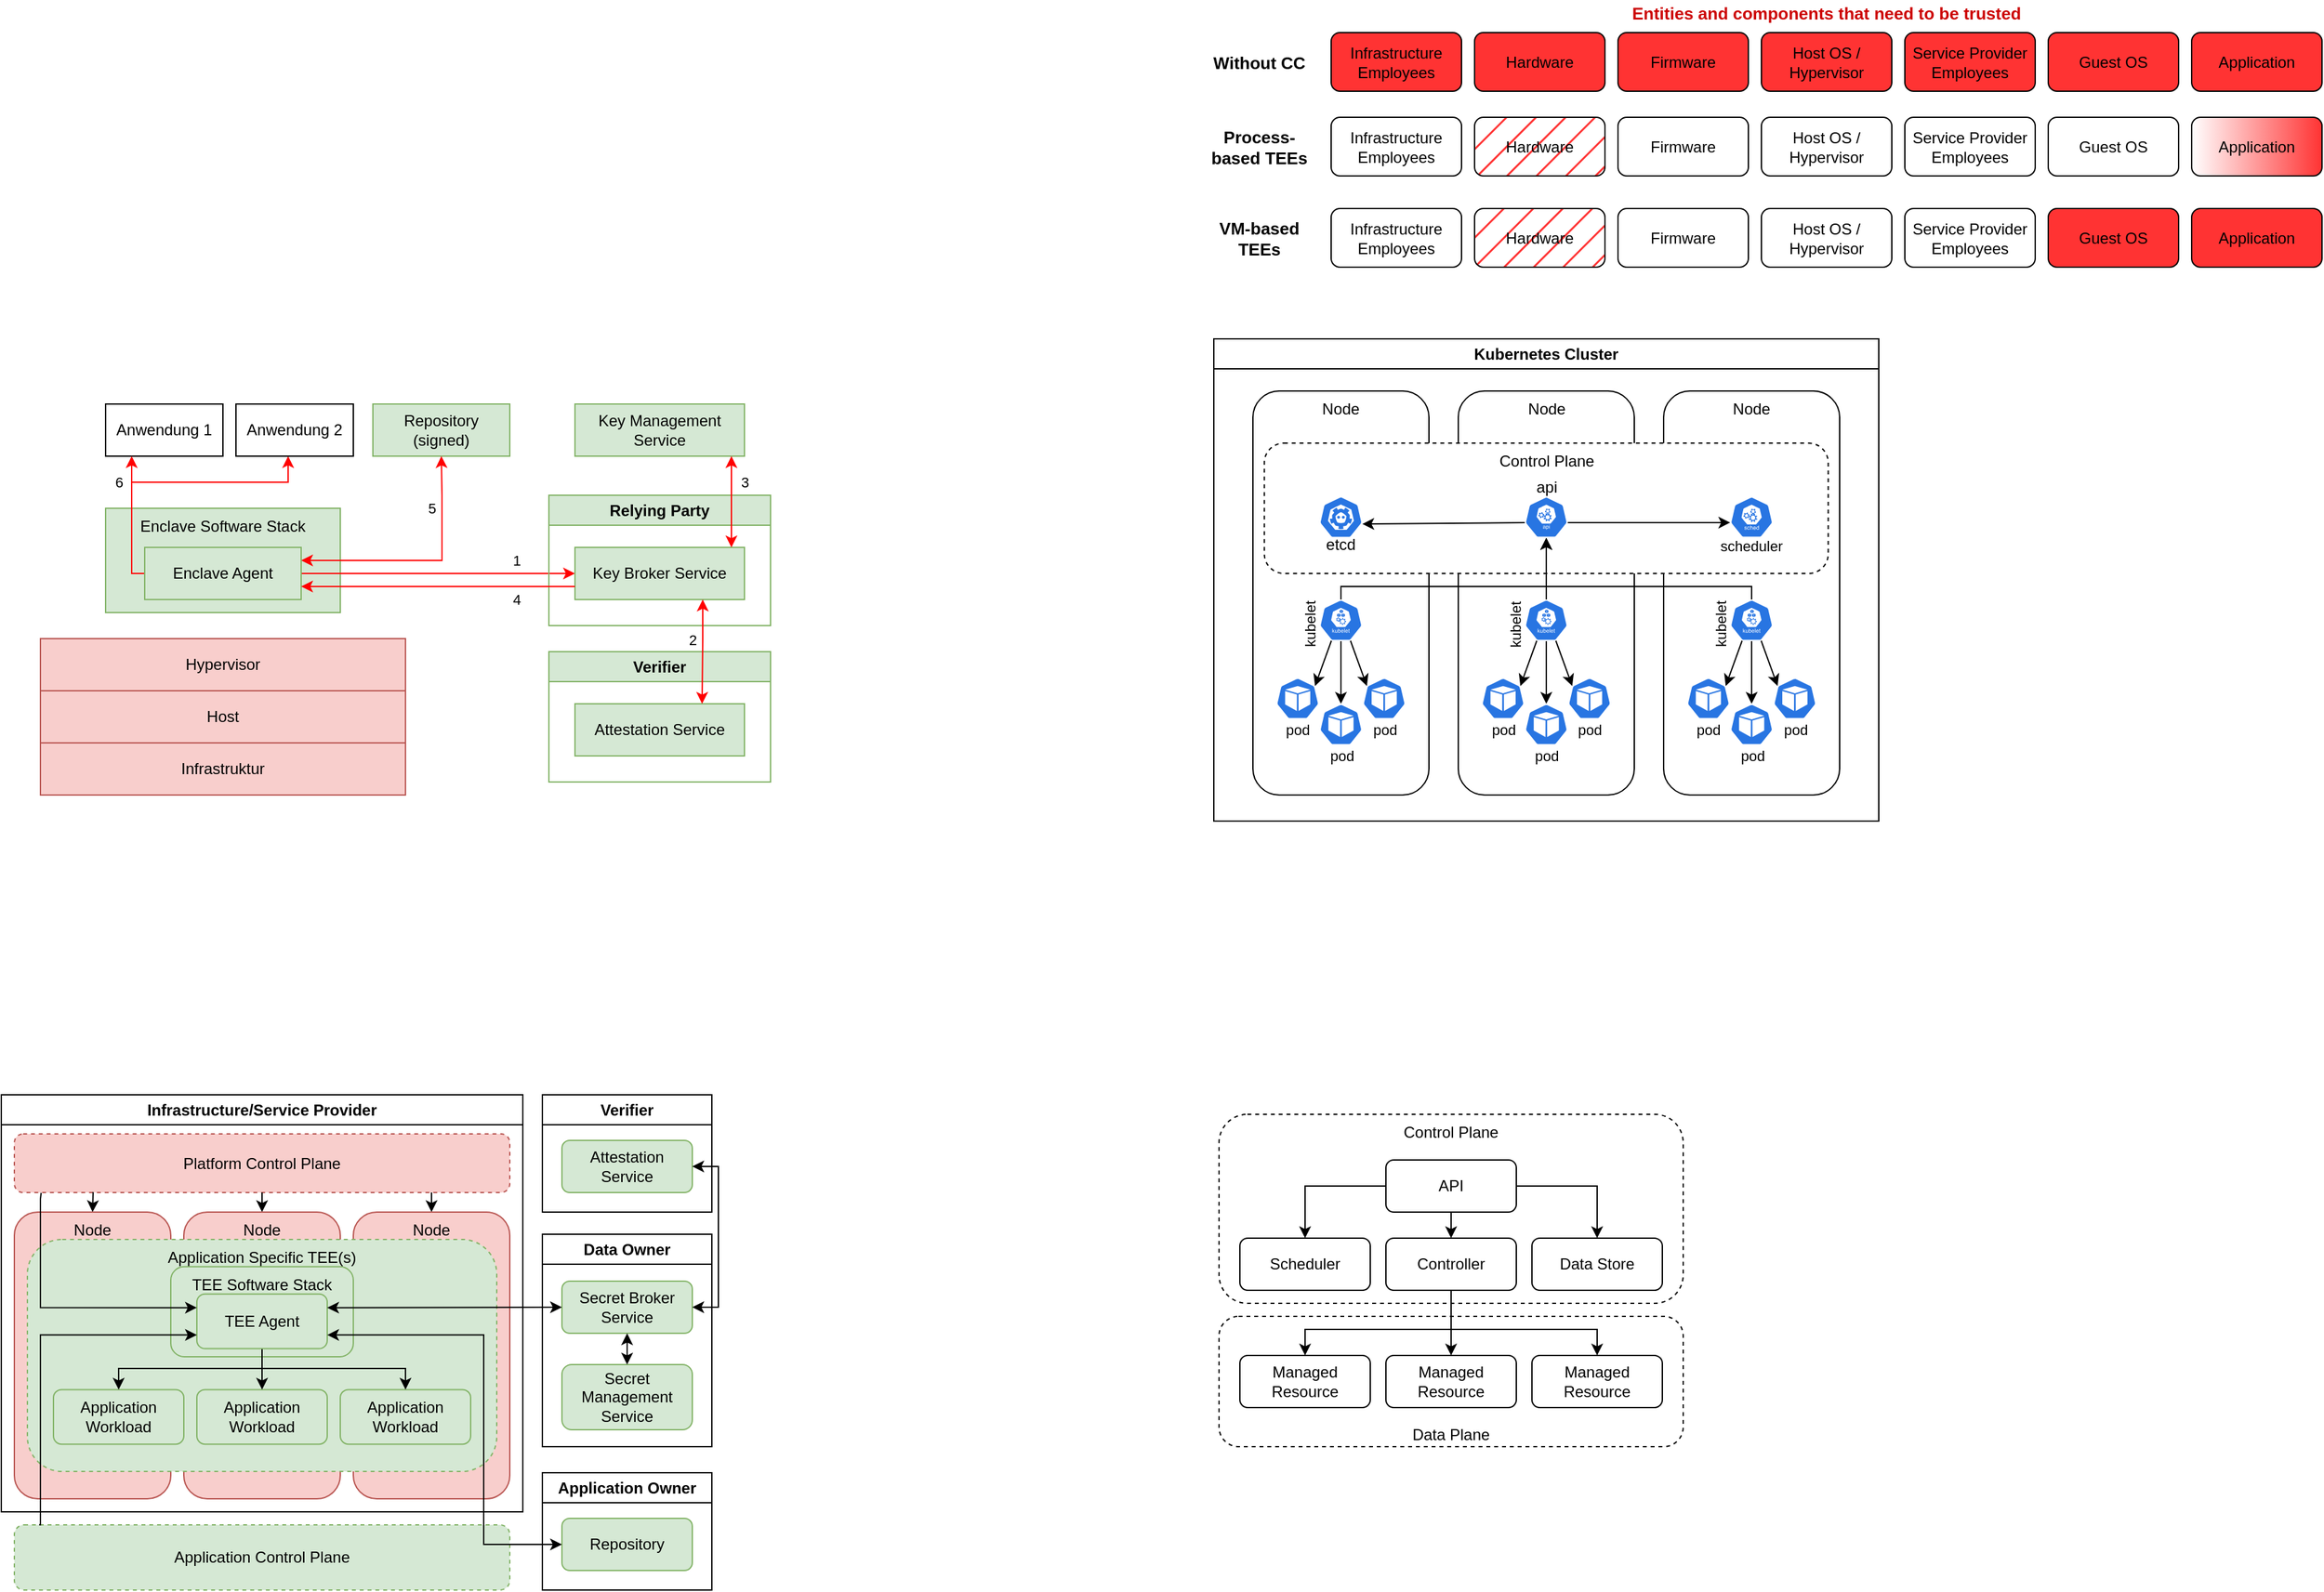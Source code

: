 <mxfile version="20.6.2" type="device"><diagram id="3nNxHnym-LV42MFDgOy3" name="Page-1"><mxGraphModel dx="799" dy="453" grid="0" gridSize="10" guides="1" tooltips="1" connect="1" arrows="1" fold="1" page="1" pageScale="1" pageWidth="1100" pageHeight="850" background="#ffffff" math="0" shadow="0"><root><mxCell id="0"/><mxCell id="1" parent="0"/><mxCell id="WPXSAN6W_i_nBRVgx_jo-25" value="" style="group" vertex="1" connectable="0" parent="1"><mxGeometry x="1164" y="1060" width="356" height="100" as="geometry"/></mxCell><mxCell id="1ecntFqTL9vWvyskOB8F-83" value="Data Plane" style="rounded=1;whiteSpace=wrap;html=1;dashed=1;verticalAlign=bottom;" parent="WPXSAN6W_i_nBRVgx_jo-25" vertex="1"><mxGeometry width="356" height="100" as="geometry"/></mxCell><mxCell id="1ecntFqTL9vWvyskOB8F-84" value="Managed Resource" style="rounded=1;whiteSpace=wrap;html=1;" parent="WPXSAN6W_i_nBRVgx_jo-25" vertex="1"><mxGeometry x="128" y="30" width="100" height="40" as="geometry"/></mxCell><mxCell id="1ecntFqTL9vWvyskOB8F-85" value="Managed Resource" style="rounded=1;whiteSpace=wrap;html=1;" parent="WPXSAN6W_i_nBRVgx_jo-25" vertex="1"><mxGeometry x="16" y="30" width="100" height="40" as="geometry"/></mxCell><mxCell id="1ecntFqTL9vWvyskOB8F-86" value="Managed Resource" style="rounded=1;whiteSpace=wrap;html=1;" parent="WPXSAN6W_i_nBRVgx_jo-25" vertex="1"><mxGeometry x="240" y="30" width="100" height="40" as="geometry"/></mxCell><mxCell id="1ecntFqTL9vWvyskOB8F-71" value="Control Plane" style="rounded=1;whiteSpace=wrap;html=1;dashed=1;verticalAlign=top;" parent="1" vertex="1"><mxGeometry x="1164" y="905" width="356" height="145" as="geometry"/></mxCell><mxCell id="14lcgv1BpYHz5xUQSlz0-1" value="Infrastruktur" style="rounded=0;whiteSpace=wrap;html=1;fillColor=#f8cecc;strokeColor=#b85450;" parent="1" vertex="1"><mxGeometry x="260" y="620" width="280" height="40" as="geometry"/></mxCell><mxCell id="14lcgv1BpYHz5xUQSlz0-2" value="Host " style="rounded=0;whiteSpace=wrap;html=1;fillColor=#f8cecc;strokeColor=#b85450;" parent="1" vertex="1"><mxGeometry x="260" y="580" width="280" height="40" as="geometry"/></mxCell><mxCell id="14lcgv1BpYHz5xUQSlz0-3" value="Hypervisor" style="rounded=0;whiteSpace=wrap;html=1;fillColor=#f8cecc;strokeColor=#b85450;" parent="1" vertex="1"><mxGeometry x="260" y="540" width="280" height="40" as="geometry"/></mxCell><mxCell id="14lcgv1BpYHz5xUQSlz0-7" value="&lt;div&gt;Anwendung 1&lt;br&gt;&lt;/div&gt;" style="rounded=0;whiteSpace=wrap;html=1;" parent="1" vertex="1"><mxGeometry x="310" y="360" width="90" height="40" as="geometry"/></mxCell><mxCell id="14lcgv1BpYHz5xUQSlz0-8" value="Repository&lt;br&gt;(signed)" style="rounded=0;whiteSpace=wrap;html=1;fillColor=#d5e8d4;strokeColor=#82b366;" parent="1" vertex="1"><mxGeometry x="515" y="360" width="105" height="40" as="geometry"/></mxCell><mxCell id="14lcgv1BpYHz5xUQSlz0-9" value="Enclave Software Stack" style="rounded=0;whiteSpace=wrap;html=1;verticalAlign=top;fillColor=#d5e8d4;strokeColor=#82b366;" parent="1" vertex="1"><mxGeometry x="310" y="440" width="180" height="80" as="geometry"/></mxCell><mxCell id="14lcgv1BpYHz5xUQSlz0-12" style="edgeStyle=orthogonalEdgeStyle;rounded=0;orthogonalLoop=1;jettySize=auto;html=1;fillColor=#e51400;strokeColor=#FF0000;" parent="1" source="14lcgv1BpYHz5xUQSlz0-10" edge="1"><mxGeometry relative="1" as="geometry"><mxPoint x="330" y="400" as="targetPoint"/><Array as="points"><mxPoint x="330" y="490"/><mxPoint x="330" y="400"/></Array></mxGeometry></mxCell><mxCell id="14lcgv1BpYHz5xUQSlz0-16" style="edgeStyle=orthogonalEdgeStyle;rounded=0;orthogonalLoop=1;jettySize=auto;html=1;strokeColor=#FF0000;fontColor=#FF0000;entryX=0.5;entryY=1;entryDx=0;entryDy=0;startArrow=classic;startFill=1;" parent="1" source="14lcgv1BpYHz5xUQSlz0-10" target="14lcgv1BpYHz5xUQSlz0-8" edge="1"><mxGeometry relative="1" as="geometry"><Array as="points"><mxPoint x="568" y="480"/><mxPoint x="568" y="430"/></Array></mxGeometry></mxCell><mxCell id="14lcgv1BpYHz5xUQSlz0-30" value="5" style="edgeLabel;html=1;align=center;verticalAlign=middle;resizable=0;points=[];fontColor=#000000;" parent="14lcgv1BpYHz5xUQSlz0-16" vertex="1" connectable="0"><mxGeometry x="0.559" y="-1" relative="1" as="geometry"><mxPoint x="-9" y="-1" as="offset"/></mxGeometry></mxCell><mxCell id="14lcgv1BpYHz5xUQSlz0-18" style="edgeStyle=orthogonalEdgeStyle;rounded=0;orthogonalLoop=1;jettySize=auto;html=1;exitX=1;exitY=0.5;exitDx=0;exitDy=0;entryX=0;entryY=0.5;entryDx=0;entryDy=0;strokeColor=#FF0000;fontColor=#FF0000;" parent="1" source="14lcgv1BpYHz5xUQSlz0-10" target="14lcgv1BpYHz5xUQSlz0-20" edge="1"><mxGeometry relative="1" as="geometry"><mxPoint x="600" y="490" as="targetPoint"/><Array as="points"/></mxGeometry></mxCell><mxCell id="14lcgv1BpYHz5xUQSlz0-25" value="&lt;div&gt;1&lt;/div&gt;" style="edgeLabel;html=1;align=center;verticalAlign=middle;resizable=0;points=[];fontColor=#000000;" parent="14lcgv1BpYHz5xUQSlz0-18" vertex="1" connectable="0"><mxGeometry x="0.678" relative="1" as="geometry"><mxPoint x="-11" y="-10" as="offset"/></mxGeometry></mxCell><mxCell id="14lcgv1BpYHz5xUQSlz0-35" style="edgeStyle=orthogonalEdgeStyle;rounded=0;orthogonalLoop=1;jettySize=auto;html=1;exitX=0;exitY=0.5;exitDx=0;exitDy=0;strokeColor=#FF0000;fontColor=#000000;startArrow=none;startFill=0;" parent="1" source="14lcgv1BpYHz5xUQSlz0-10" target="14lcgv1BpYHz5xUQSlz0-11" edge="1"><mxGeometry relative="1" as="geometry"><Array as="points"><mxPoint x="330" y="490"/><mxPoint x="330" y="420"/><mxPoint x="450" y="420"/></Array></mxGeometry></mxCell><mxCell id="14lcgv1BpYHz5xUQSlz0-36" value="&lt;div&gt;6&lt;/div&gt;" style="edgeLabel;html=1;align=center;verticalAlign=middle;resizable=0;points=[];fontColor=#000000;" parent="14lcgv1BpYHz5xUQSlz0-35" vertex="1" connectable="0"><mxGeometry x="-0.37" relative="1" as="geometry"><mxPoint x="-10" y="-11" as="offset"/></mxGeometry></mxCell><mxCell id="14lcgv1BpYHz5xUQSlz0-10" value="Enclave Agent" style="rounded=0;whiteSpace=wrap;html=1;fillColor=#d5e8d4;strokeColor=#82b366;" parent="1" vertex="1"><mxGeometry x="340" y="470" width="120" height="40" as="geometry"/></mxCell><mxCell id="14lcgv1BpYHz5xUQSlz0-11" value="&lt;div&gt;Anwendung 2&lt;br&gt;&lt;/div&gt;" style="rounded=0;whiteSpace=wrap;html=1;" parent="1" vertex="1"><mxGeometry x="410" y="360" width="90" height="40" as="geometry"/></mxCell><mxCell id="14lcgv1BpYHz5xUQSlz0-19" value="Relying Party" style="swimlane;whiteSpace=wrap;html=1;fillColor=#d5e8d4;strokeColor=#82b366;swimlaneLine=1;" parent="1" vertex="1"><mxGeometry x="650" y="430" width="170" height="100" as="geometry"><mxRectangle x="450" y="230" width="120" height="30" as="alternateBounds"/></mxGeometry></mxCell><mxCell id="14lcgv1BpYHz5xUQSlz0-20" value="Key Broker Service" style="rounded=0;whiteSpace=wrap;html=1;fillColor=#d5e8d4;strokeColor=#82b366;" parent="14lcgv1BpYHz5xUQSlz0-19" vertex="1"><mxGeometry x="20" y="40" width="130" height="40" as="geometry"/></mxCell><mxCell id="14lcgv1BpYHz5xUQSlz0-21" value="Verifier" style="swimlane;whiteSpace=wrap;html=1;fillColor=#d5e8d4;strokeColor=#82b366;" parent="1" vertex="1"><mxGeometry x="650" y="550" width="170" height="100" as="geometry"/></mxCell><mxCell id="14lcgv1BpYHz5xUQSlz0-22" value="Attestation Service" style="rounded=0;whiteSpace=wrap;html=1;fillColor=#d5e8d4;strokeColor=#82b366;" parent="14lcgv1BpYHz5xUQSlz0-21" vertex="1"><mxGeometry x="20" y="40" width="130" height="40" as="geometry"/></mxCell><mxCell id="14lcgv1BpYHz5xUQSlz0-23" style="edgeStyle=orthogonalEdgeStyle;rounded=0;orthogonalLoop=1;jettySize=auto;html=1;entryX=0.75;entryY=0;entryDx=0;entryDy=0;strokeColor=#FF0000;fontColor=#000000;startArrow=classic;startFill=1;" parent="1" source="14lcgv1BpYHz5xUQSlz0-20" target="14lcgv1BpYHz5xUQSlz0-22" edge="1"><mxGeometry relative="1" as="geometry"><Array as="points"><mxPoint x="768" y="540"/><mxPoint x="768" y="540"/></Array></mxGeometry></mxCell><mxCell id="14lcgv1BpYHz5xUQSlz0-26" value="2" style="edgeLabel;html=1;align=center;verticalAlign=middle;resizable=0;points=[];fontColor=#000000;" parent="14lcgv1BpYHz5xUQSlz0-23" vertex="1" connectable="0"><mxGeometry x="-0.296" relative="1" as="geometry"><mxPoint x="-8" y="2" as="offset"/></mxGeometry></mxCell><mxCell id="14lcgv1BpYHz5xUQSlz0-24" style="edgeStyle=orthogonalEdgeStyle;rounded=0;orthogonalLoop=1;jettySize=auto;html=1;exitX=0;exitY=0.75;exitDx=0;exitDy=0;entryX=1;entryY=0.75;entryDx=0;entryDy=0;strokeColor=#FF0000;fontColor=#000000;startArrow=none;startFill=0;" parent="1" source="14lcgv1BpYHz5xUQSlz0-20" target="14lcgv1BpYHz5xUQSlz0-10" edge="1"><mxGeometry relative="1" as="geometry"/></mxCell><mxCell id="14lcgv1BpYHz5xUQSlz0-29" value="4" style="edgeLabel;html=1;align=center;verticalAlign=middle;resizable=0;points=[];fontColor=#000000;" parent="14lcgv1BpYHz5xUQSlz0-24" vertex="1" connectable="0"><mxGeometry x="-0.215" y="1" relative="1" as="geometry"><mxPoint x="37" y="9" as="offset"/></mxGeometry></mxCell><mxCell id="14lcgv1BpYHz5xUQSlz0-27" value="Key Management Service" style="rounded=0;whiteSpace=wrap;html=1;fillColor=#d5e8d4;strokeColor=#82b366;" parent="1" vertex="1"><mxGeometry x="670" y="360" width="130" height="40" as="geometry"/></mxCell><mxCell id="14lcgv1BpYHz5xUQSlz0-28" value="3" style="edgeStyle=orthogonalEdgeStyle;rounded=0;orthogonalLoop=1;jettySize=auto;html=1;strokeColor=#FF0000;fontColor=#000000;startArrow=classic;startFill=1;" parent="1" edge="1"><mxGeometry x="0.429" y="-10" relative="1" as="geometry"><mxPoint x="790" y="470" as="sourcePoint"/><mxPoint x="790" y="400" as="targetPoint"/><Array as="points"><mxPoint x="790" y="470"/><mxPoint x="790" y="400"/></Array><mxPoint as="offset"/></mxGeometry></mxCell><mxCell id="5Of77CQI6_TsfsbIJrK--39" value="Without CC" style="text;html=1;strokeColor=none;fillColor=none;align=center;verticalAlign=middle;whiteSpace=wrap;rounded=0;fillStyle=auto;fontSize=13;fontStyle=1" parent="1" vertex="1"><mxGeometry x="1150" y="82.5" width="90" height="30" as="geometry"/></mxCell><mxCell id="5Of77CQI6_TsfsbIJrK--40" value="Infrastructure Employees" style="rounded=1;whiteSpace=wrap;html=1;fillStyle=solid;fillColor=#FF3333;" parent="1" vertex="1"><mxGeometry x="1250" y="75" width="100" height="45" as="geometry"/></mxCell><mxCell id="5Of77CQI6_TsfsbIJrK--41" value="Hardware" style="rounded=1;whiteSpace=wrap;html=1;fillStyle=solid;fillColor=#FF3333;" parent="1" vertex="1"><mxGeometry x="1360" y="75" width="100" height="45" as="geometry"/></mxCell><mxCell id="5Of77CQI6_TsfsbIJrK--42" value="Firmware" style="rounded=1;whiteSpace=wrap;html=1;fillStyle=solid;fillColor=#FF3333;" parent="1" vertex="1"><mxGeometry x="1470" y="75" width="100" height="45" as="geometry"/></mxCell><mxCell id="5Of77CQI6_TsfsbIJrK--43" value="Host OS / Hypervisor" style="rounded=1;whiteSpace=wrap;html=1;fillStyle=solid;fillColor=#FF3333;" parent="1" vertex="1"><mxGeometry x="1580" y="75" width="100" height="45" as="geometry"/></mxCell><mxCell id="5Of77CQI6_TsfsbIJrK--44" value="Service Provider Employees" style="rounded=1;whiteSpace=wrap;html=1;fillStyle=solid;fillColor=#FF3333;" parent="1" vertex="1"><mxGeometry x="1690" y="75" width="100" height="45" as="geometry"/></mxCell><mxCell id="5Of77CQI6_TsfsbIJrK--45" value="Guest OS&lt;span style=&quot;color: rgba(0, 0, 0, 0); font-family: monospace; font-size: 0px; text-align: start;&quot;&gt;%3CmxGraphModel%3E%3Croot%3E%3CmxCell%20id%3D%220%22%2F%3E%3CmxCell%20id%3D%221%22%20parent%3D%220%22%2F%3E%3CmxCell%20id%3D%222%22%20value%3D%22CPU%22%20style%3D%22rounded%3D1%3BwhiteSpace%3Dwrap%3Bhtml%3D1%3BfillStyle%3Dauto%3BfillColor%3D%23FF3333%3B%22%20vertex%3D%221%22%20parent%3D%221%22%3E%3CmxGeometry%20x%3D%221320%22%20y%3D%2275%22%20width%3D%22100%22%20height%3D%2245%22%20as%3D%22geometry%22%2F%3E%3C%2FmxCell%3E%3C%2Froot%3E%3C%2FmxGraphModel%3E&lt;/span&gt;" style="rounded=1;whiteSpace=wrap;html=1;fillStyle=solid;fillColor=#FF3333;" parent="1" vertex="1"><mxGeometry x="1800" y="75" width="100" height="45" as="geometry"/></mxCell><mxCell id="5Of77CQI6_TsfsbIJrK--46" value="Application" style="rounded=1;whiteSpace=wrap;html=1;fillStyle=solid;fillColor=#FF3333;" parent="1" vertex="1"><mxGeometry x="1910" y="75" width="100" height="45" as="geometry"/></mxCell><mxCell id="5Of77CQI6_TsfsbIJrK--48" value="Process-based TEEs" style="text;html=1;strokeColor=none;fillColor=none;align=center;verticalAlign=middle;whiteSpace=wrap;rounded=0;fillStyle=auto;fontSize=13;fontStyle=1" parent="1" vertex="1"><mxGeometry x="1150" y="147.5" width="90" height="30" as="geometry"/></mxCell><mxCell id="5Of77CQI6_TsfsbIJrK--49" value="Infrastructure Employees" style="rounded=1;whiteSpace=wrap;html=1;fillStyle=auto;fillColor=#FFFFFF;" parent="1" vertex="1"><mxGeometry x="1250" y="140" width="100" height="45" as="geometry"/></mxCell><mxCell id="5Of77CQI6_TsfsbIJrK--50" value="Hardware" style="rounded=1;whiteSpace=wrap;html=1;fillStyle=hatch;fillColor=#FF3333;gradientColor=none;" parent="1" vertex="1"><mxGeometry x="1360" y="140" width="100" height="45" as="geometry"/></mxCell><mxCell id="5Of77CQI6_TsfsbIJrK--51" value="Firmware" style="rounded=1;whiteSpace=wrap;html=1;fillStyle=auto;fillColor=#FFFFFF;" parent="1" vertex="1"><mxGeometry x="1470" y="140" width="100" height="45" as="geometry"/></mxCell><mxCell id="5Of77CQI6_TsfsbIJrK--52" value="Host OS / Hypervisor" style="rounded=1;whiteSpace=wrap;html=1;fillStyle=auto;fillColor=#FFFFFF;" parent="1" vertex="1"><mxGeometry x="1580" y="140" width="100" height="45" as="geometry"/></mxCell><mxCell id="5Of77CQI6_TsfsbIJrK--53" value="Service Provider Employees" style="rounded=1;whiteSpace=wrap;html=1;fillStyle=auto;fillColor=#FFFFFF;" parent="1" vertex="1"><mxGeometry x="1690" y="140" width="100" height="45" as="geometry"/></mxCell><mxCell id="5Of77CQI6_TsfsbIJrK--54" value="Guest OS&lt;span style=&quot;color: rgba(0, 0, 0, 0); font-family: monospace; font-size: 0px; text-align: start;&quot;&gt;%3CmxGraphModel%3E%3Croot%3E%3CmxCell%20id%3D%220%22%2F%3E%3CmxCell%20id%3D%221%22%20parent%3D%220%22%2F%3E%3CmxCell%20id%3D%222%22%20value%3D%22CPU%22%20style%3D%22rounded%3D1%3BwhiteSpace%3Dwrap%3Bhtml%3D1%3BfillStyle%3Dauto%3BfillColor%3D%23FF3333%3B%22%20vertex%3D%221%22%20parent%3D%221%22%3E%3CmxGeometry%20x%3D%221320%22%20y%3D%2275%22%20width%3D%22100%22%20height%3D%2245%22%20as%3D%22geometry%22%2F%3E%3C%2FmxCell%3E%3C%2Froot%3E%3C%2FmxGraphModel%3E&lt;/span&gt;" style="rounded=1;whiteSpace=wrap;html=1;fillStyle=auto;fillColor=#FFFFFF;" parent="1" vertex="1"><mxGeometry x="1800" y="140" width="100" height="45" as="geometry"/></mxCell><mxCell id="5Of77CQI6_TsfsbIJrK--55" value="Application" style="rounded=1;whiteSpace=wrap;html=1;fillStyle=auto;fillColor=#FF3333;gradientColor=#FFFFFF;gradientDirection=west;" parent="1" vertex="1"><mxGeometry x="1910" y="140" width="100" height="45" as="geometry"/></mxCell><mxCell id="5Of77CQI6_TsfsbIJrK--56" value="VM-based TEEs" style="text;html=1;strokeColor=none;fillColor=none;align=center;verticalAlign=middle;whiteSpace=wrap;rounded=0;fillStyle=auto;fontSize=13;fontStyle=1" parent="1" vertex="1"><mxGeometry x="1150" y="217.5" width="90" height="30" as="geometry"/></mxCell><mxCell id="5Of77CQI6_TsfsbIJrK--57" value="Infrastructure Employees" style="rounded=1;whiteSpace=wrap;html=1;fillStyle=auto;" parent="1" vertex="1"><mxGeometry x="1250" y="210" width="100" height="45" as="geometry"/></mxCell><mxCell id="5Of77CQI6_TsfsbIJrK--58" value="Hardware" style="rounded=1;whiteSpace=wrap;html=1;fillStyle=hatch;fillColor=#FF3333;" parent="1" vertex="1"><mxGeometry x="1360" y="210" width="100" height="45" as="geometry"/></mxCell><mxCell id="5Of77CQI6_TsfsbIJrK--59" value="Firmware" style="rounded=1;whiteSpace=wrap;html=1;fillStyle=auto;" parent="1" vertex="1"><mxGeometry x="1470" y="210" width="100" height="45" as="geometry"/></mxCell><mxCell id="5Of77CQI6_TsfsbIJrK--60" value="Host OS / Hypervisor" style="rounded=1;whiteSpace=wrap;html=1;fillStyle=auto;" parent="1" vertex="1"><mxGeometry x="1580" y="210" width="100" height="45" as="geometry"/></mxCell><mxCell id="5Of77CQI6_TsfsbIJrK--61" value="Service Provider Employees" style="rounded=1;whiteSpace=wrap;html=1;fillStyle=auto;" parent="1" vertex="1"><mxGeometry x="1690" y="210" width="100" height="45" as="geometry"/></mxCell><mxCell id="5Of77CQI6_TsfsbIJrK--62" value="Guest OS&lt;span style=&quot;color: rgba(0, 0, 0, 0); font-family: monospace; font-size: 0px; text-align: start;&quot;&gt;%3CmxGraphModel%3E%3Croot%3E%3CmxCell%20id%3D%220%22%2F%3E%3CmxCell%20id%3D%221%22%20parent%3D%220%22%2F%3E%3CmxCell%20id%3D%222%22%20value%3D%22CPU%22%20style%3D%22rounded%3D1%3BwhiteSpace%3Dwrap%3Bhtml%3D1%3BfillStyle%3Dauto%3BfillColor%3D%23FF3333%3B%22%20vertex%3D%221%22%20parent%3D%221%22%3E%3CmxGeometry%20x%3D%221320%22%20y%3D%2275%22%20width%3D%22100%22%20height%3D%2245%22%20as%3D%22geometry%22%2F%3E%3C%2FmxCell%3E%3C%2Froot%3E%3C%2FmxGraphModel%3E&lt;/span&gt;" style="rounded=1;whiteSpace=wrap;html=1;fillStyle=auto;fillColor=#FF3333;" parent="1" vertex="1"><mxGeometry x="1800" y="210" width="100" height="45" as="geometry"/></mxCell><mxCell id="5Of77CQI6_TsfsbIJrK--63" value="Application" style="rounded=1;whiteSpace=wrap;html=1;fillStyle=auto;fillColor=#FF3333;" parent="1" vertex="1"><mxGeometry x="1910" y="210" width="100" height="45" as="geometry"/></mxCell><mxCell id="5Of77CQI6_TsfsbIJrK--64" value="&lt;font style=&quot;font-size: 13px;&quot;&gt;Entities and components that need to be trusted&lt;/font&gt;" style="text;html=1;strokeColor=none;fillColor=none;align=center;verticalAlign=middle;whiteSpace=wrap;rounded=0;fillStyle=hatch;fontColor=#CC0000;fontSize=13;fontStyle=1" parent="1" vertex="1"><mxGeometry x="1250" y="50" width="760" height="20" as="geometry"/></mxCell><mxCell id="6fr8nCVrYFSTqTEvnkSv-3" value="Kubernetes Cluster" style="swimlane;whiteSpace=wrap;html=1;" parent="1" vertex="1"><mxGeometry x="1160" y="310" width="510" height="370" as="geometry"/></mxCell><mxCell id="6fr8nCVrYFSTqTEvnkSv-5" value="Node" style="rounded=1;whiteSpace=wrap;html=1;labelPosition=center;verticalLabelPosition=middle;align=center;verticalAlign=top;" parent="6fr8nCVrYFSTqTEvnkSv-3" vertex="1"><mxGeometry x="30" y="40" width="135" height="310" as="geometry"/></mxCell><mxCell id="6fr8nCVrYFSTqTEvnkSv-6" value="Node" style="rounded=1;whiteSpace=wrap;html=1;labelPosition=center;verticalLabelPosition=middle;align=center;verticalAlign=top;" parent="6fr8nCVrYFSTqTEvnkSv-3" vertex="1"><mxGeometry x="187.5" y="40" width="135" height="310" as="geometry"/></mxCell><mxCell id="6fr8nCVrYFSTqTEvnkSv-7" value="Node" style="rounded=1;whiteSpace=wrap;html=1;labelPosition=center;verticalLabelPosition=middle;align=center;verticalAlign=top;" parent="6fr8nCVrYFSTqTEvnkSv-3" vertex="1"><mxGeometry x="345" y="40" width="135" height="310" as="geometry"/></mxCell><mxCell id="6fr8nCVrYFSTqTEvnkSv-10" value="Control Plane" style="rounded=1;whiteSpace=wrap;html=1;dashed=1;verticalAlign=top;" parent="6fr8nCVrYFSTqTEvnkSv-3" vertex="1"><mxGeometry x="38.75" y="80" width="432.5" height="100" as="geometry"/></mxCell><mxCell id="6fr8nCVrYFSTqTEvnkSv-11" value="etcd" style="sketch=0;html=1;dashed=0;whitespace=wrap;fillColor=#2875E2;strokeColor=#ffffff;points=[[0.005,0.63,0],[0.1,0.2,0],[0.9,0.2,0],[0.5,0,0],[0.995,0.63,0],[0.72,0.99,0],[0.5,1,0],[0.28,0.99,0]];verticalLabelPosition=bottom;align=center;verticalAlign=top;shape=mxgraph.kubernetes.icon;prIcon=etcd;labelPosition=center;spacing=-11;" parent="6fr8nCVrYFSTqTEvnkSv-3" vertex="1"><mxGeometry x="80.91" y="116.84" width="33.17" height="40" as="geometry"/></mxCell><mxCell id="6fr8nCVrYFSTqTEvnkSv-14" style="orthogonalLoop=1;jettySize=auto;html=1;exitX=0.005;exitY=0.63;exitDx=0;exitDy=0;exitPerimeter=0;entryX=0.995;entryY=0.63;entryDx=0;entryDy=0;entryPerimeter=0;fontSize=11;rounded=0;" parent="6fr8nCVrYFSTqTEvnkSv-3" source="6fr8nCVrYFSTqTEvnkSv-12" target="6fr8nCVrYFSTqTEvnkSv-11" edge="1"><mxGeometry relative="1" as="geometry"/></mxCell><mxCell id="6fr8nCVrYFSTqTEvnkSv-15" style="rounded=0;orthogonalLoop=1;jettySize=auto;html=1;exitX=0.995;exitY=0.63;exitDx=0;exitDy=0;exitPerimeter=0;entryX=0.005;entryY=0.63;entryDx=0;entryDy=0;entryPerimeter=0;fontSize=11;" parent="6fr8nCVrYFSTqTEvnkSv-3" source="6fr8nCVrYFSTqTEvnkSv-12" target="6fr8nCVrYFSTqTEvnkSv-13" edge="1"><mxGeometry relative="1" as="geometry"/></mxCell><mxCell id="6fr8nCVrYFSTqTEvnkSv-12" value="api" style="sketch=0;html=1;dashed=0;whitespace=wrap;fillColor=#2875E2;strokeColor=#ffffff;points=[[0.005,0.63,0],[0.1,0.2,0],[0.9,0.2,0],[0.5,0,0],[0.995,0.63,0],[0.72,0.99,0],[0.5,1,0],[0.28,0.99,0]];verticalLabelPosition=top;align=center;verticalAlign=bottom;shape=mxgraph.kubernetes.icon;prIcon=api;fontSize=12;spacing=0;aspect=fixed;labelPosition=center;" parent="6fr8nCVrYFSTqTEvnkSv-3" vertex="1"><mxGeometry x="238.41" y="120.92" width="33.17" height="31.84" as="geometry"/></mxCell><mxCell id="6fr8nCVrYFSTqTEvnkSv-13" value="scheduler" style="sketch=0;html=1;dashed=0;whitespace=wrap;fillColor=#2875E2;strokeColor=#ffffff;points=[[0.005,0.63,0],[0.1,0.2,0],[0.9,0.2,0],[0.5,0,0],[0.995,0.63,0],[0.72,0.99,0],[0.5,1,0],[0.28,0.99,0]];verticalLabelPosition=bottom;align=center;verticalAlign=top;shape=mxgraph.kubernetes.icon;prIcon=sched;fontSize=11;spacing=-5;" parent="6fr8nCVrYFSTqTEvnkSv-3" vertex="1"><mxGeometry x="395.91" y="120.92" width="33.17" height="31.84" as="geometry"/></mxCell><mxCell id="6fr8nCVrYFSTqTEvnkSv-20" style="edgeStyle=orthogonalEdgeStyle;rounded=0;orthogonalLoop=1;jettySize=auto;html=1;exitX=0.5;exitY=0;exitDx=0;exitDy=0;exitPerimeter=0;entryX=0.5;entryY=1;entryDx=0;entryDy=0;entryPerimeter=0;fontSize=11;" parent="6fr8nCVrYFSTqTEvnkSv-3" source="6fr8nCVrYFSTqTEvnkSv-17" target="6fr8nCVrYFSTqTEvnkSv-12" edge="1"><mxGeometry relative="1" as="geometry"><Array as="points"><mxPoint x="97" y="190"/><mxPoint x="255" y="190"/></Array></mxGeometry></mxCell><mxCell id="6fr8nCVrYFSTqTEvnkSv-36" style="edgeStyle=orthogonalEdgeStyle;rounded=0;orthogonalLoop=1;jettySize=auto;html=1;exitX=0.5;exitY=1;exitDx=0;exitDy=0;exitPerimeter=0;entryX=0.5;entryY=0;entryDx=0;entryDy=0;entryPerimeter=0;fontSize=11;" parent="6fr8nCVrYFSTqTEvnkSv-3" source="6fr8nCVrYFSTqTEvnkSv-17" target="6fr8nCVrYFSTqTEvnkSv-28" edge="1"><mxGeometry relative="1" as="geometry"/></mxCell><mxCell id="6fr8nCVrYFSTqTEvnkSv-37" style="rounded=0;orthogonalLoop=1;jettySize=auto;html=1;exitX=0.72;exitY=0.99;exitDx=0;exitDy=0;exitPerimeter=0;fontSize=11;entryX=0.1;entryY=0.2;entryDx=0;entryDy=0;entryPerimeter=0;" parent="6fr8nCVrYFSTqTEvnkSv-3" source="6fr8nCVrYFSTqTEvnkSv-17" target="6fr8nCVrYFSTqTEvnkSv-29" edge="1"><mxGeometry relative="1" as="geometry"/></mxCell><mxCell id="6fr8nCVrYFSTqTEvnkSv-38" style="rounded=0;orthogonalLoop=1;jettySize=auto;html=1;exitX=0.28;exitY=0.99;exitDx=0;exitDy=0;exitPerimeter=0;entryX=0.9;entryY=0.2;entryDx=0;entryDy=0;entryPerimeter=0;fontSize=11;" parent="6fr8nCVrYFSTqTEvnkSv-3" source="6fr8nCVrYFSTqTEvnkSv-17" target="6fr8nCVrYFSTqTEvnkSv-27" edge="1"><mxGeometry relative="1" as="geometry"/></mxCell><mxCell id="6fr8nCVrYFSTqTEvnkSv-17" value="kubelet" style="sketch=0;html=1;dashed=0;whitespace=wrap;fillColor=#2875E2;strokeColor=#ffffff;points=[[0.005,0.63,0],[0.1,0.2,0],[0.9,0.2,0],[0.5,0,0],[0.995,0.63,0],[0.72,0.99,0],[0.5,1,0],[0.28,0.99,0]];verticalLabelPosition=middle;align=right;verticalAlign=middle;shape=mxgraph.kubernetes.icon;prIcon=kubelet;fontSize=11;aspect=fixed;spacingBottom=-19;labelPosition=left;horizontal=0;" parent="6fr8nCVrYFSTqTEvnkSv-3" vertex="1"><mxGeometry x="80.92" y="200" width="33.17" height="31.84" as="geometry"/></mxCell><mxCell id="6fr8nCVrYFSTqTEvnkSv-21" style="edgeStyle=orthogonalEdgeStyle;rounded=0;orthogonalLoop=1;jettySize=auto;html=1;exitX=0.5;exitY=0;exitDx=0;exitDy=0;exitPerimeter=0;entryX=0.5;entryY=1;entryDx=0;entryDy=0;entryPerimeter=0;fontSize=11;" parent="6fr8nCVrYFSTqTEvnkSv-3" source="6fr8nCVrYFSTqTEvnkSv-18" target="6fr8nCVrYFSTqTEvnkSv-12" edge="1"><mxGeometry relative="1" as="geometry"/></mxCell><mxCell id="6fr8nCVrYFSTqTEvnkSv-39" style="edgeStyle=none;rounded=0;orthogonalLoop=1;jettySize=auto;html=1;exitX=0.5;exitY=1;exitDx=0;exitDy=0;exitPerimeter=0;entryX=0.5;entryY=0;entryDx=0;entryDy=0;entryPerimeter=0;fontSize=11;" parent="6fr8nCVrYFSTqTEvnkSv-3" source="6fr8nCVrYFSTqTEvnkSv-18" target="6fr8nCVrYFSTqTEvnkSv-31" edge="1"><mxGeometry relative="1" as="geometry"/></mxCell><mxCell id="6fr8nCVrYFSTqTEvnkSv-40" style="edgeStyle=none;rounded=0;orthogonalLoop=1;jettySize=auto;html=1;exitX=0.28;exitY=0.99;exitDx=0;exitDy=0;exitPerimeter=0;entryX=0.9;entryY=0.2;entryDx=0;entryDy=0;entryPerimeter=0;fontSize=11;" parent="6fr8nCVrYFSTqTEvnkSv-3" source="6fr8nCVrYFSTqTEvnkSv-18" target="6fr8nCVrYFSTqTEvnkSv-30" edge="1"><mxGeometry relative="1" as="geometry"/></mxCell><mxCell id="6fr8nCVrYFSTqTEvnkSv-41" style="edgeStyle=none;rounded=0;orthogonalLoop=1;jettySize=auto;html=1;exitX=0.72;exitY=0.99;exitDx=0;exitDy=0;exitPerimeter=0;entryX=0.1;entryY=0.2;entryDx=0;entryDy=0;entryPerimeter=0;fontSize=11;" parent="6fr8nCVrYFSTqTEvnkSv-3" source="6fr8nCVrYFSTqTEvnkSv-18" target="6fr8nCVrYFSTqTEvnkSv-32" edge="1"><mxGeometry relative="1" as="geometry"/></mxCell><mxCell id="6fr8nCVrYFSTqTEvnkSv-18" value="kubelet" style="sketch=0;html=1;dashed=0;whitespace=wrap;fillColor=#2875E2;strokeColor=#ffffff;points=[[0.005,0.63,0],[0.1,0.2,0],[0.9,0.2,0],[0.5,0,0],[0.995,0.63,0],[0.72,0.99,0],[0.5,1,0],[0.28,0.99,0]];verticalLabelPosition=middle;align=right;verticalAlign=middle;shape=mxgraph.kubernetes.icon;prIcon=kubelet;fontSize=11;aspect=fixed;labelPosition=left;horizontal=0;spacing=2;spacingRight=0;spacingBottom=-19;" parent="6fr8nCVrYFSTqTEvnkSv-3" vertex="1"><mxGeometry x="238.42" y="200" width="33.17" height="31.84" as="geometry"/></mxCell><mxCell id="6fr8nCVrYFSTqTEvnkSv-24" style="edgeStyle=orthogonalEdgeStyle;rounded=0;orthogonalLoop=1;jettySize=auto;html=1;exitX=0.5;exitY=0;exitDx=0;exitDy=0;exitPerimeter=0;entryX=0.5;entryY=1;entryDx=0;entryDy=0;entryPerimeter=0;fontSize=11;" parent="6fr8nCVrYFSTqTEvnkSv-3" source="6fr8nCVrYFSTqTEvnkSv-19" target="6fr8nCVrYFSTqTEvnkSv-12" edge="1"><mxGeometry relative="1" as="geometry"><Array as="points"><mxPoint x="413" y="190"/><mxPoint x="255" y="190"/></Array></mxGeometry></mxCell><mxCell id="6fr8nCVrYFSTqTEvnkSv-42" style="edgeStyle=none;rounded=0;orthogonalLoop=1;jettySize=auto;html=1;exitX=0.5;exitY=1;exitDx=0;exitDy=0;exitPerimeter=0;entryX=0.5;entryY=0;entryDx=0;entryDy=0;entryPerimeter=0;fontSize=11;" parent="6fr8nCVrYFSTqTEvnkSv-3" source="6fr8nCVrYFSTqTEvnkSv-19" target="6fr8nCVrYFSTqTEvnkSv-34" edge="1"><mxGeometry relative="1" as="geometry"/></mxCell><mxCell id="6fr8nCVrYFSTqTEvnkSv-43" style="edgeStyle=none;rounded=0;orthogonalLoop=1;jettySize=auto;html=1;exitX=0.28;exitY=0.99;exitDx=0;exitDy=0;exitPerimeter=0;entryX=0.9;entryY=0.2;entryDx=0;entryDy=0;entryPerimeter=0;fontSize=11;" parent="6fr8nCVrYFSTqTEvnkSv-3" source="6fr8nCVrYFSTqTEvnkSv-19" target="6fr8nCVrYFSTqTEvnkSv-33" edge="1"><mxGeometry relative="1" as="geometry"/></mxCell><mxCell id="6fr8nCVrYFSTqTEvnkSv-44" style="edgeStyle=none;rounded=0;orthogonalLoop=1;jettySize=auto;html=1;exitX=0.72;exitY=0.99;exitDx=0;exitDy=0;exitPerimeter=0;entryX=0.1;entryY=0.2;entryDx=0;entryDy=0;entryPerimeter=0;fontSize=11;" parent="6fr8nCVrYFSTqTEvnkSv-3" source="6fr8nCVrYFSTqTEvnkSv-19" target="6fr8nCVrYFSTqTEvnkSv-35" edge="1"><mxGeometry relative="1" as="geometry"/></mxCell><mxCell id="6fr8nCVrYFSTqTEvnkSv-19" value="kubelet" style="sketch=0;html=1;dashed=0;whitespace=wrap;fillColor=#2875E2;strokeColor=#ffffff;points=[[0.005,0.63,0],[0.1,0.2,0],[0.9,0.2,0],[0.5,0,0],[0.995,0.63,0],[0.72,0.99,0],[0.5,1,0],[0.28,0.99,0]];verticalLabelPosition=middle;align=right;verticalAlign=middle;shape=mxgraph.kubernetes.icon;prIcon=kubelet;fontSize=11;aspect=fixed;spacingBottom=-19;horizontal=0;labelPosition=left;" parent="6fr8nCVrYFSTqTEvnkSv-3" vertex="1"><mxGeometry x="395.92" y="200" width="33.17" height="31.84" as="geometry"/></mxCell><mxCell id="6fr8nCVrYFSTqTEvnkSv-27" value="pod" style="sketch=0;html=1;dashed=0;whitespace=wrap;fillColor=#2875E2;strokeColor=#ffffff;points=[[0.005,0.63,0],[0.1,0.2,0],[0.9,0.2,0],[0.5,0,0],[0.995,0.63,0],[0.72,0.99,0],[0.5,1,0],[0.28,0.99,0]];verticalLabelPosition=bottom;align=center;verticalAlign=top;shape=mxgraph.kubernetes.icon;prIcon=pod;fontSize=11;aspect=fixed;spacing=-3;" parent="6fr8nCVrYFSTqTEvnkSv-3" vertex="1"><mxGeometry x="47.75" y="260" width="33.17" height="31.84" as="geometry"/></mxCell><mxCell id="6fr8nCVrYFSTqTEvnkSv-28" value="pod" style="sketch=0;html=1;dashed=0;whitespace=wrap;fillColor=#2875E2;strokeColor=#ffffff;points=[[0.005,0.63,0],[0.1,0.2,0],[0.9,0.2,0],[0.5,0,0],[0.995,0.63,0],[0.72,0.99,0],[0.5,1,0],[0.28,0.99,0]];verticalLabelPosition=bottom;align=center;verticalAlign=top;shape=mxgraph.kubernetes.icon;prIcon=pod;fontSize=11;aspect=fixed;spacing=-3;" parent="6fr8nCVrYFSTqTEvnkSv-3" vertex="1"><mxGeometry x="80.92" y="280" width="33.17" height="31.84" as="geometry"/></mxCell><mxCell id="6fr8nCVrYFSTqTEvnkSv-29" value="pod" style="sketch=0;html=1;dashed=0;whitespace=wrap;fillColor=#2875E2;strokeColor=#ffffff;points=[[0.005,0.63,0],[0.1,0.2,0],[0.9,0.2,0],[0.5,0,0],[0.995,0.63,0],[0.72,0.99,0],[0.5,1,0],[0.28,0.99,0]];verticalLabelPosition=bottom;align=center;verticalAlign=top;shape=mxgraph.kubernetes.icon;prIcon=pod;fontSize=11;aspect=fixed;spacing=-3;" parent="6fr8nCVrYFSTqTEvnkSv-3" vertex="1"><mxGeometry x="114.09" y="260" width="33.17" height="31.84" as="geometry"/></mxCell><mxCell id="6fr8nCVrYFSTqTEvnkSv-30" value="pod" style="sketch=0;html=1;dashed=0;whitespace=wrap;fillColor=#2875E2;strokeColor=#ffffff;points=[[0.005,0.63,0],[0.1,0.2,0],[0.9,0.2,0],[0.5,0,0],[0.995,0.63,0],[0.72,0.99,0],[0.5,1,0],[0.28,0.99,0]];verticalLabelPosition=bottom;align=center;verticalAlign=top;shape=mxgraph.kubernetes.icon;prIcon=pod;fontSize=11;aspect=fixed;spacing=-3;" parent="6fr8nCVrYFSTqTEvnkSv-3" vertex="1"><mxGeometry x="205.26" y="260" width="33.17" height="31.84" as="geometry"/></mxCell><mxCell id="6fr8nCVrYFSTqTEvnkSv-31" value="pod" style="sketch=0;html=1;dashed=0;whitespace=wrap;fillColor=#2875E2;strokeColor=#ffffff;points=[[0.005,0.63,0],[0.1,0.2,0],[0.9,0.2,0],[0.5,0,0],[0.995,0.63,0],[0.72,0.99,0],[0.5,1,0],[0.28,0.99,0]];verticalLabelPosition=bottom;align=center;verticalAlign=top;shape=mxgraph.kubernetes.icon;prIcon=pod;fontSize=11;aspect=fixed;spacing=-3;" parent="6fr8nCVrYFSTqTEvnkSv-3" vertex="1"><mxGeometry x="238.43" y="280" width="33.17" height="31.84" as="geometry"/></mxCell><mxCell id="6fr8nCVrYFSTqTEvnkSv-32" value="pod" style="sketch=0;html=1;dashed=0;whitespace=wrap;fillColor=#2875E2;strokeColor=#ffffff;points=[[0.005,0.63,0],[0.1,0.2,0],[0.9,0.2,0],[0.5,0,0],[0.995,0.63,0],[0.72,0.99,0],[0.5,1,0],[0.28,0.99,0]];verticalLabelPosition=bottom;align=center;verticalAlign=top;shape=mxgraph.kubernetes.icon;prIcon=pod;fontSize=11;aspect=fixed;spacing=-3;" parent="6fr8nCVrYFSTqTEvnkSv-3" vertex="1"><mxGeometry x="271.6" y="260" width="33.17" height="31.84" as="geometry"/></mxCell><mxCell id="6fr8nCVrYFSTqTEvnkSv-33" value="pod" style="sketch=0;html=1;dashed=0;whitespace=wrap;fillColor=#2875E2;strokeColor=#ffffff;points=[[0.005,0.63,0],[0.1,0.2,0],[0.9,0.2,0],[0.5,0,0],[0.995,0.63,0],[0.72,0.99,0],[0.5,1,0],[0.28,0.99,0]];verticalLabelPosition=bottom;align=center;verticalAlign=top;shape=mxgraph.kubernetes.icon;prIcon=pod;fontSize=11;aspect=fixed;spacing=-3;" parent="6fr8nCVrYFSTqTEvnkSv-3" vertex="1"><mxGeometry x="362.75" y="260" width="33.17" height="31.84" as="geometry"/></mxCell><mxCell id="6fr8nCVrYFSTqTEvnkSv-34" value="pod" style="sketch=0;html=1;dashed=0;whitespace=wrap;fillColor=#2875E2;strokeColor=#ffffff;points=[[0.005,0.63,0],[0.1,0.2,0],[0.9,0.2,0],[0.5,0,0],[0.995,0.63,0],[0.72,0.99,0],[0.5,1,0],[0.28,0.99,0]];verticalLabelPosition=bottom;align=center;verticalAlign=top;shape=mxgraph.kubernetes.icon;prIcon=pod;fontSize=11;aspect=fixed;spacing=-3;" parent="6fr8nCVrYFSTqTEvnkSv-3" vertex="1"><mxGeometry x="395.92" y="280" width="33.17" height="31.84" as="geometry"/></mxCell><mxCell id="6fr8nCVrYFSTqTEvnkSv-35" value="pod" style="sketch=0;html=1;dashed=0;whitespace=wrap;fillColor=#2875E2;strokeColor=#ffffff;points=[[0.005,0.63,0],[0.1,0.2,0],[0.9,0.2,0],[0.5,0,0],[0.995,0.63,0],[0.72,0.99,0],[0.5,1,0],[0.28,0.99,0]];verticalLabelPosition=bottom;align=center;verticalAlign=top;shape=mxgraph.kubernetes.icon;prIcon=pod;fontSize=11;aspect=fixed;spacing=-3;" parent="6fr8nCVrYFSTqTEvnkSv-3" vertex="1"><mxGeometry x="429.09" y="260" width="33.17" height="31.84" as="geometry"/></mxCell><mxCell id="w6hlVEJkau91CBTpFOwf-9" value="Platform Control Plane" style="rounded=1;whiteSpace=wrap;html=1;fillColor=#f8cecc;strokeColor=#b85450;dashed=1;" parent="1" vertex="1"><mxGeometry x="240" y="920" width="380" height="45" as="geometry"/></mxCell><mxCell id="w6hlVEJkau91CBTpFOwf-10" style="edgeStyle=orthogonalEdgeStyle;rounded=0;orthogonalLoop=1;jettySize=auto;html=1;exitX=0.5;exitY=0;exitDx=0;exitDy=0;entryX=0.159;entryY=0.993;entryDx=0;entryDy=0;entryPerimeter=0;startArrow=classic;startFill=1;endArrow=none;endFill=0;" parent="1" source="w6hlVEJkau91CBTpFOwf-2" target="w6hlVEJkau91CBTpFOwf-9" edge="1"><mxGeometry relative="1" as="geometry"/></mxCell><mxCell id="w6hlVEJkau91CBTpFOwf-11" style="edgeStyle=orthogonalEdgeStyle;rounded=0;orthogonalLoop=1;jettySize=auto;html=1;exitX=0.5;exitY=0;exitDx=0;exitDy=0;entryX=0.5;entryY=1;entryDx=0;entryDy=0;startArrow=classic;startFill=1;endArrow=none;endFill=0;" parent="1" source="w6hlVEJkau91CBTpFOwf-5" target="w6hlVEJkau91CBTpFOwf-9" edge="1"><mxGeometry relative="1" as="geometry"/></mxCell><mxCell id="w6hlVEJkau91CBTpFOwf-15" style="edgeStyle=orthogonalEdgeStyle;rounded=0;orthogonalLoop=1;jettySize=auto;html=1;exitX=0.5;exitY=0;exitDx=0;exitDy=0;entryX=0.842;entryY=1.001;entryDx=0;entryDy=0;entryPerimeter=0;startArrow=classic;startFill=1;endArrow=none;endFill=0;" parent="1" source="w6hlVEJkau91CBTpFOwf-6" target="w6hlVEJkau91CBTpFOwf-9" edge="1"><mxGeometry relative="1" as="geometry"/></mxCell><mxCell id="w6hlVEJkau91CBTpFOwf-28" value="Infrastructure/Service Provider" style="swimlane;whiteSpace=wrap;html=1;" parent="1" vertex="1"><mxGeometry x="230" y="890" width="400" height="320" as="geometry"/></mxCell><mxCell id="w6hlVEJkau91CBTpFOwf-33" value="Data Owner" style="swimlane;whiteSpace=wrap;html=1;" parent="1" vertex="1"><mxGeometry x="645" y="997" width="130" height="163" as="geometry"/></mxCell><mxCell id="w6hlVEJkau91CBTpFOwf-32" value="Secret Broker Service" style="rounded=1;whiteSpace=wrap;html=1;fillColor=#d5e8d4;strokeColor=#82b366;" parent="w6hlVEJkau91CBTpFOwf-33" vertex="1"><mxGeometry x="15" y="36" width="100" height="40" as="geometry"/></mxCell><mxCell id="w6hlVEJkau91CBTpFOwf-41" value="Secret Management Service" style="rounded=1;whiteSpace=wrap;html=1;fillColor=#d5e8d4;strokeColor=#82b366;" parent="w6hlVEJkau91CBTpFOwf-33" vertex="1"><mxGeometry x="15" y="100" width="100" height="50" as="geometry"/></mxCell><mxCell id="w6hlVEJkau91CBTpFOwf-42" style="edgeStyle=orthogonalEdgeStyle;rounded=0;orthogonalLoop=1;jettySize=auto;html=1;exitX=0.5;exitY=1;exitDx=0;exitDy=0;entryX=0.5;entryY=0;entryDx=0;entryDy=0;startArrow=classic;startFill=1;endArrow=classic;endFill=1;" parent="w6hlVEJkau91CBTpFOwf-33" source="w6hlVEJkau91CBTpFOwf-32" target="w6hlVEJkau91CBTpFOwf-41" edge="1"><mxGeometry relative="1" as="geometry"/></mxCell><mxCell id="w6hlVEJkau91CBTpFOwf-36" value="Verifier" style="swimlane;whiteSpace=wrap;html=1;" parent="1" vertex="1"><mxGeometry x="645" y="890" width="130" height="90" as="geometry"/></mxCell><mxCell id="w6hlVEJkau91CBTpFOwf-37" value="Attestation Service" style="rounded=1;whiteSpace=wrap;html=1;fillColor=#d5e8d4;strokeColor=#82b366;" parent="w6hlVEJkau91CBTpFOwf-36" vertex="1"><mxGeometry x="15" y="35" width="100" height="40" as="geometry"/></mxCell><mxCell id="w6hlVEJkau91CBTpFOwf-38" style="edgeStyle=orthogonalEdgeStyle;rounded=0;orthogonalLoop=1;jettySize=auto;html=1;exitX=1;exitY=0.5;exitDx=0;exitDy=0;entryX=1;entryY=0.5;entryDx=0;entryDy=0;startArrow=classic;startFill=1;endArrow=classic;endFill=1;" parent="1" source="w6hlVEJkau91CBTpFOwf-32" target="w6hlVEJkau91CBTpFOwf-37" edge="1"><mxGeometry relative="1" as="geometry"><Array as="points"><mxPoint x="780" y="1053"/><mxPoint x="780" y="945"/></Array></mxGeometry></mxCell><mxCell id="21" style="edgeStyle=orthogonalEdgeStyle;rounded=0;orthogonalLoop=1;jettySize=auto;html=1;exitX=0.5;exitY=1;exitDx=0;exitDy=0;entryX=0.5;entryY=0;entryDx=0;entryDy=0;startArrow=none;startFill=0;endArrow=classic;endFill=1;" parent="1" edge="1"><mxGeometry relative="1" as="geometry"><mxPoint x="1020" y="1100" as="sourcePoint"/></mxGeometry></mxCell><mxCell id="22" style="edgeStyle=orthogonalEdgeStyle;rounded=0;orthogonalLoop=1;jettySize=auto;html=1;exitX=0.5;exitY=1;exitDx=0;exitDy=0;entryX=0.5;entryY=0;entryDx=0;entryDy=0;startArrow=none;startFill=0;endArrow=classic;endFill=1;" parent="1" edge="1"><mxGeometry relative="1" as="geometry"><mxPoint x="1020" y="1100" as="sourcePoint"/></mxGeometry></mxCell><mxCell id="23" style="edgeStyle=orthogonalEdgeStyle;rounded=0;orthogonalLoop=1;jettySize=auto;html=1;exitX=0.5;exitY=1;exitDx=0;exitDy=0;entryX=0.5;entryY=0;entryDx=0;entryDy=0;startArrow=none;startFill=0;endArrow=classic;endFill=1;" parent="1" edge="1"><mxGeometry relative="1" as="geometry"><mxPoint x="1020" y="1100" as="sourcePoint"/></mxGeometry></mxCell><mxCell id="24" style="edgeStyle=orthogonalEdgeStyle;rounded=0;orthogonalLoop=1;jettySize=auto;html=1;exitX=0;exitY=0.75;exitDx=0;exitDy=0;entryX=0.077;entryY=-0.006;entryDx=0;entryDy=0;entryPerimeter=0;startArrow=classic;startFill=1;endArrow=none;endFill=0;" parent="1" edge="1"><mxGeometry relative="1" as="geometry"><mxPoint x="970" y="1090" as="sourcePoint"/></mxGeometry></mxCell><mxCell id="oGqYW2eIFcL4rUsQTyla-35" value="" style="group" parent="1" vertex="1" connectable="0"><mxGeometry x="240" y="980" width="380" height="220" as="geometry"/></mxCell><mxCell id="w6hlVEJkau91CBTpFOwf-2" value="Node" style="rounded=1;whiteSpace=wrap;html=1;verticalAlign=top;fillColor=#f8cecc;strokeColor=#b85450;" parent="oGqYW2eIFcL4rUsQTyla-35" vertex="1"><mxGeometry width="120" height="220" as="geometry"/></mxCell><mxCell id="w6hlVEJkau91CBTpFOwf-5" value="Node" style="rounded=1;whiteSpace=wrap;html=1;verticalAlign=top;fillColor=#f8cecc;strokeColor=#b85450;" parent="oGqYW2eIFcL4rUsQTyla-35" vertex="1"><mxGeometry x="130" width="120" height="220" as="geometry"/></mxCell><mxCell id="w6hlVEJkau91CBTpFOwf-6" value="Node" style="rounded=1;whiteSpace=wrap;html=1;verticalAlign=top;fillColor=#f8cecc;strokeColor=#b85450;" parent="oGqYW2eIFcL4rUsQTyla-35" vertex="1"><mxGeometry x="260" width="120" height="220" as="geometry"/></mxCell><mxCell id="oGqYW2eIFcL4rUsQTyla-34" value="" style="group;verticalAlign=top;" parent="oGqYW2eIFcL4rUsQTyla-35" vertex="1" connectable="0"><mxGeometry x="10" y="20.952" width="360" height="178.095" as="geometry"/></mxCell><mxCell id="w6hlVEJkau91CBTpFOwf-16" value="Application Specific TEE(s)" style="rounded=1;whiteSpace=wrap;html=1;dashed=1;fillColor=#d5e8d4;strokeColor=#82b366;verticalAlign=top;" parent="oGqYW2eIFcL4rUsQTyla-34" vertex="1"><mxGeometry width="360" height="178.095" as="geometry"/></mxCell><mxCell id="w6hlVEJkau91CBTpFOwf-19" value="Application Workload" style="rounded=1;whiteSpace=wrap;html=1;fillColor=#d5e8d4;strokeColor=#82b366;" parent="oGqYW2eIFcL4rUsQTyla-34" vertex="1"><mxGeometry x="130" y="115.238" width="100" height="41.905" as="geometry"/></mxCell><mxCell id="w6hlVEJkau91CBTpFOwf-23" value="Application Workload" style="rounded=1;whiteSpace=wrap;html=1;fillColor=#d5e8d4;strokeColor=#82b366;" parent="oGqYW2eIFcL4rUsQTyla-34" vertex="1"><mxGeometry x="20" y="115.238" width="100" height="41.905" as="geometry"/></mxCell><mxCell id="BAwhQ2PW9zbpNByCC3DE-34" value="TEE Software Stack" style="rounded=1;whiteSpace=wrap;html=1;verticalAlign=top;fillColor=#d5e8d4;strokeColor=#82b366;" parent="oGqYW2eIFcL4rUsQTyla-34" vertex="1"><mxGeometry x="110" y="20.95" width="140" height="69.05" as="geometry"/></mxCell><mxCell id="w6hlVEJkau91CBTpFOwf-22" value="Application Workload" style="rounded=1;whiteSpace=wrap;html=1;fillColor=#d5e8d4;strokeColor=#82b366;" parent="oGqYW2eIFcL4rUsQTyla-34" vertex="1"><mxGeometry x="240" y="115.238" width="100" height="41.905" as="geometry"/></mxCell><mxCell id="w6hlVEJkau91CBTpFOwf-24" style="edgeStyle=orthogonalEdgeStyle;rounded=0;orthogonalLoop=1;jettySize=auto;html=1;exitX=0.5;exitY=1;exitDx=0;exitDy=0;entryX=0.5;entryY=0;entryDx=0;entryDy=0;startArrow=none;startFill=0;endArrow=classic;endFill=1;" parent="oGqYW2eIFcL4rUsQTyla-34" source="w6hlVEJkau91CBTpFOwf-17" target="w6hlVEJkau91CBTpFOwf-19" edge="1"><mxGeometry relative="1" as="geometry"/></mxCell><mxCell id="w6hlVEJkau91CBTpFOwf-26" style="edgeStyle=orthogonalEdgeStyle;rounded=0;orthogonalLoop=1;jettySize=auto;html=1;exitX=0.5;exitY=1;exitDx=0;exitDy=0;entryX=0.5;entryY=0;entryDx=0;entryDy=0;startArrow=none;startFill=0;endArrow=classic;endFill=1;" parent="oGqYW2eIFcL4rUsQTyla-34" source="w6hlVEJkau91CBTpFOwf-17" target="w6hlVEJkau91CBTpFOwf-23" edge="1"><mxGeometry relative="1" as="geometry"><Array as="points"><mxPoint x="180" y="99"/><mxPoint x="70" y="99"/></Array></mxGeometry></mxCell><mxCell id="w6hlVEJkau91CBTpFOwf-25" style="edgeStyle=orthogonalEdgeStyle;rounded=0;orthogonalLoop=1;jettySize=auto;html=1;exitX=0.5;exitY=1;exitDx=0;exitDy=0;entryX=0.5;entryY=0;entryDx=0;entryDy=0;startArrow=none;startFill=0;endArrow=classic;endFill=1;" parent="oGqYW2eIFcL4rUsQTyla-34" source="w6hlVEJkau91CBTpFOwf-17" target="w6hlVEJkau91CBTpFOwf-22" edge="1"><mxGeometry relative="1" as="geometry"><Array as="points"><mxPoint x="180" y="99"/><mxPoint x="290" y="99"/></Array></mxGeometry></mxCell><mxCell id="w6hlVEJkau91CBTpFOwf-17" value="TEE Agent" style="rounded=1;whiteSpace=wrap;html=1;fillColor=#d5e8d4;strokeColor=#82b366;" parent="oGqYW2eIFcL4rUsQTyla-34" vertex="1"><mxGeometry x="130" y="41.909" width="100" height="41.905" as="geometry"/></mxCell><mxCell id="w6hlVEJkau91CBTpFOwf-34" style="edgeStyle=orthogonalEdgeStyle;rounded=0;orthogonalLoop=1;jettySize=auto;html=1;entryX=0;entryY=0.5;entryDx=0;entryDy=0;startArrow=classic;startFill=1;endArrow=classic;endFill=1;exitX=1;exitY=0.25;exitDx=0;exitDy=0;" parent="1" source="w6hlVEJkau91CBTpFOwf-17" target="w6hlVEJkau91CBTpFOwf-32" edge="1"><mxGeometry relative="1" as="geometry"><mxPoint x="480" y="1090" as="sourcePoint"/><Array as="points"><mxPoint x="660" y="1053"/></Array></mxGeometry></mxCell><mxCell id="w6hlVEJkau91CBTpFOwf-27" style="edgeStyle=orthogonalEdgeStyle;rounded=0;orthogonalLoop=1;jettySize=auto;html=1;exitX=0;exitY=0.25;exitDx=0;exitDy=0;startArrow=classic;startFill=1;endArrow=none;endFill=0;entryX=0.054;entryY=1.007;entryDx=0;entryDy=0;entryPerimeter=0;" parent="1" source="w6hlVEJkau91CBTpFOwf-17" target="w6hlVEJkau91CBTpFOwf-9" edge="1"><mxGeometry relative="1" as="geometry"><mxPoint x="330" y="970" as="targetPoint"/><Array as="points"><mxPoint x="260" y="1053"/><mxPoint x="260" y="970"/></Array></mxGeometry></mxCell><mxCell id="w6hlVEJkau91CBTpFOwf-54" value="Application Control Plane" style="rounded=1;whiteSpace=wrap;html=1;fillColor=#d5e8d4;strokeColor=#82b366;dashed=1;" parent="1" vertex="1"><mxGeometry x="240" y="1220" width="380" height="50" as="geometry"/></mxCell><mxCell id="MqJZEw7GckZW0tu5XGyT-34" value="Application Owner" style="swimlane;whiteSpace=wrap;html=1;" parent="1" vertex="1"><mxGeometry x="645" y="1180" width="130" height="90" as="geometry"/></mxCell><mxCell id="MqJZEw7GckZW0tu5XGyT-35" value="Repository" style="rounded=1;whiteSpace=wrap;html=1;fillColor=#d5e8d4;strokeColor=#82b366;" parent="MqJZEw7GckZW0tu5XGyT-34" vertex="1"><mxGeometry x="15" y="35" width="100" height="40" as="geometry"/></mxCell><mxCell id="w6hlVEJkau91CBTpFOwf-49" style="edgeStyle=orthogonalEdgeStyle;rounded=0;orthogonalLoop=1;jettySize=auto;html=1;exitX=1;exitY=0.75;exitDx=0;exitDy=0;startArrow=classic;startFill=1;endArrow=classic;endFill=1;entryX=0;entryY=0.5;entryDx=0;entryDy=0;" parent="1" source="w6hlVEJkau91CBTpFOwf-17" target="MqJZEw7GckZW0tu5XGyT-35" edge="1"><mxGeometry relative="1" as="geometry"><mxPoint x="600" y="1260" as="targetPoint"/><Array as="points"><mxPoint x="600" y="1074"/><mxPoint x="600" y="1235"/></Array></mxGeometry></mxCell><mxCell id="MqJZEw7GckZW0tu5XGyT-36" style="edgeStyle=orthogonalEdgeStyle;rounded=0;orthogonalLoop=1;jettySize=auto;html=1;exitX=0;exitY=0.75;exitDx=0;exitDy=0;entryX=0.05;entryY=-0.002;entryDx=0;entryDy=0;entryPerimeter=0;startArrow=classic;startFill=1;endArrow=none;endFill=0;" parent="1" source="w6hlVEJkau91CBTpFOwf-17" target="w6hlVEJkau91CBTpFOwf-54" edge="1"><mxGeometry relative="1" as="geometry"><Array as="points"><mxPoint x="260" y="1074"/><mxPoint x="260" y="1220"/></Array></mxGeometry></mxCell><mxCell id="1ecntFqTL9vWvyskOB8F-89" style="edgeStyle=orthogonalEdgeStyle;rounded=0;jumpSize=6;orthogonalLoop=1;jettySize=auto;html=1;exitX=0.5;exitY=1;exitDx=0;exitDy=0;entryX=0.5;entryY=0;entryDx=0;entryDy=0;startArrow=none;startFill=0;endArrow=classic;endFill=1;startSize=0;" parent="1" source="1ecntFqTL9vWvyskOB8F-74" target="1ecntFqTL9vWvyskOB8F-84" edge="1"><mxGeometry relative="1" as="geometry"/></mxCell><mxCell id="1ecntFqTL9vWvyskOB8F-90" style="edgeStyle=orthogonalEdgeStyle;rounded=0;jumpSize=6;orthogonalLoop=1;jettySize=auto;html=1;exitX=0.5;exitY=1;exitDx=0;exitDy=0;startArrow=none;startFill=0;endArrow=classic;endFill=1;startSize=0;" parent="1" source="1ecntFqTL9vWvyskOB8F-74" target="1ecntFqTL9vWvyskOB8F-85" edge="1"><mxGeometry relative="1" as="geometry"><Array as="points"><mxPoint x="1342" y="1070"/><mxPoint x="1230" y="1070"/></Array></mxGeometry></mxCell><mxCell id="1ecntFqTL9vWvyskOB8F-91" style="edgeStyle=orthogonalEdgeStyle;rounded=0;jumpSize=6;orthogonalLoop=1;jettySize=auto;html=1;exitX=0.5;exitY=1;exitDx=0;exitDy=0;startArrow=none;startFill=0;endArrow=classic;endFill=1;startSize=0;" parent="1" source="1ecntFqTL9vWvyskOB8F-74" target="1ecntFqTL9vWvyskOB8F-86" edge="1"><mxGeometry relative="1" as="geometry"><Array as="points"><mxPoint x="1342" y="1070"/><mxPoint x="1454" y="1070"/></Array></mxGeometry></mxCell><mxCell id="1ecntFqTL9vWvyskOB8F-73" value="API" style="rounded=1;whiteSpace=wrap;html=1;" parent="1" vertex="1"><mxGeometry x="1292" y="940" width="100" height="40" as="geometry"/></mxCell><mxCell id="1ecntFqTL9vWvyskOB8F-74" value="Controller" style="rounded=1;whiteSpace=wrap;html=1;" parent="1" vertex="1"><mxGeometry x="1292" y="1000" width="100" height="40" as="geometry"/></mxCell><mxCell id="1ecntFqTL9vWvyskOB8F-78" style="edgeStyle=orthogonalEdgeStyle;rounded=0;jumpSize=6;orthogonalLoop=1;jettySize=auto;html=1;exitX=0.5;exitY=1;exitDx=0;exitDy=0;entryX=0.5;entryY=0;entryDx=0;entryDy=0;startArrow=none;startFill=0;endArrow=classic;endFill=1;startSize=0;" parent="1" source="1ecntFqTL9vWvyskOB8F-73" target="1ecntFqTL9vWvyskOB8F-74" edge="1"><mxGeometry relative="1" as="geometry"/></mxCell><mxCell id="1ecntFqTL9vWvyskOB8F-75" value="Scheduler" style="rounded=1;whiteSpace=wrap;html=1;" parent="1" vertex="1"><mxGeometry x="1180" y="1000" width="100" height="40" as="geometry"/></mxCell><mxCell id="1ecntFqTL9vWvyskOB8F-81" style="edgeStyle=orthogonalEdgeStyle;rounded=0;jumpSize=6;orthogonalLoop=1;jettySize=auto;html=1;exitX=0;exitY=0.5;exitDx=0;exitDy=0;entryX=0.5;entryY=0;entryDx=0;entryDy=0;startArrow=none;startFill=0;endArrow=classic;endFill=1;startSize=0;" parent="1" source="1ecntFqTL9vWvyskOB8F-73" target="1ecntFqTL9vWvyskOB8F-75" edge="1"><mxGeometry relative="1" as="geometry"/></mxCell><mxCell id="1ecntFqTL9vWvyskOB8F-76" value="Data Store" style="rounded=1;whiteSpace=wrap;html=1;" parent="1" vertex="1"><mxGeometry x="1404" y="1000" width="100" height="40" as="geometry"/></mxCell><mxCell id="1ecntFqTL9vWvyskOB8F-82" style="edgeStyle=orthogonalEdgeStyle;rounded=0;jumpSize=6;orthogonalLoop=1;jettySize=auto;html=1;exitX=1;exitY=0.5;exitDx=0;exitDy=0;entryX=0.5;entryY=0;entryDx=0;entryDy=0;startArrow=none;startFill=0;endArrow=classic;endFill=1;startSize=0;" parent="1" source="1ecntFqTL9vWvyskOB8F-73" target="1ecntFqTL9vWvyskOB8F-76" edge="1"><mxGeometry relative="1" as="geometry"/></mxCell></root></mxGraphModel></diagram></mxfile>